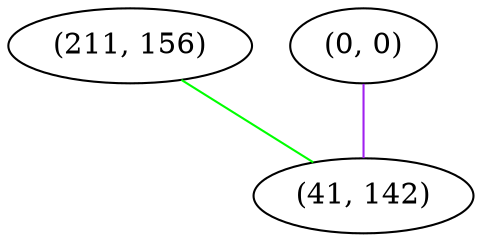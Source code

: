 graph "" {
"(211, 156)";
"(0, 0)";
"(41, 142)";
"(211, 156)" -- "(41, 142)"  [color=green, key=0, weight=2];
"(0, 0)" -- "(41, 142)"  [color=purple, key=0, weight=4];
}
